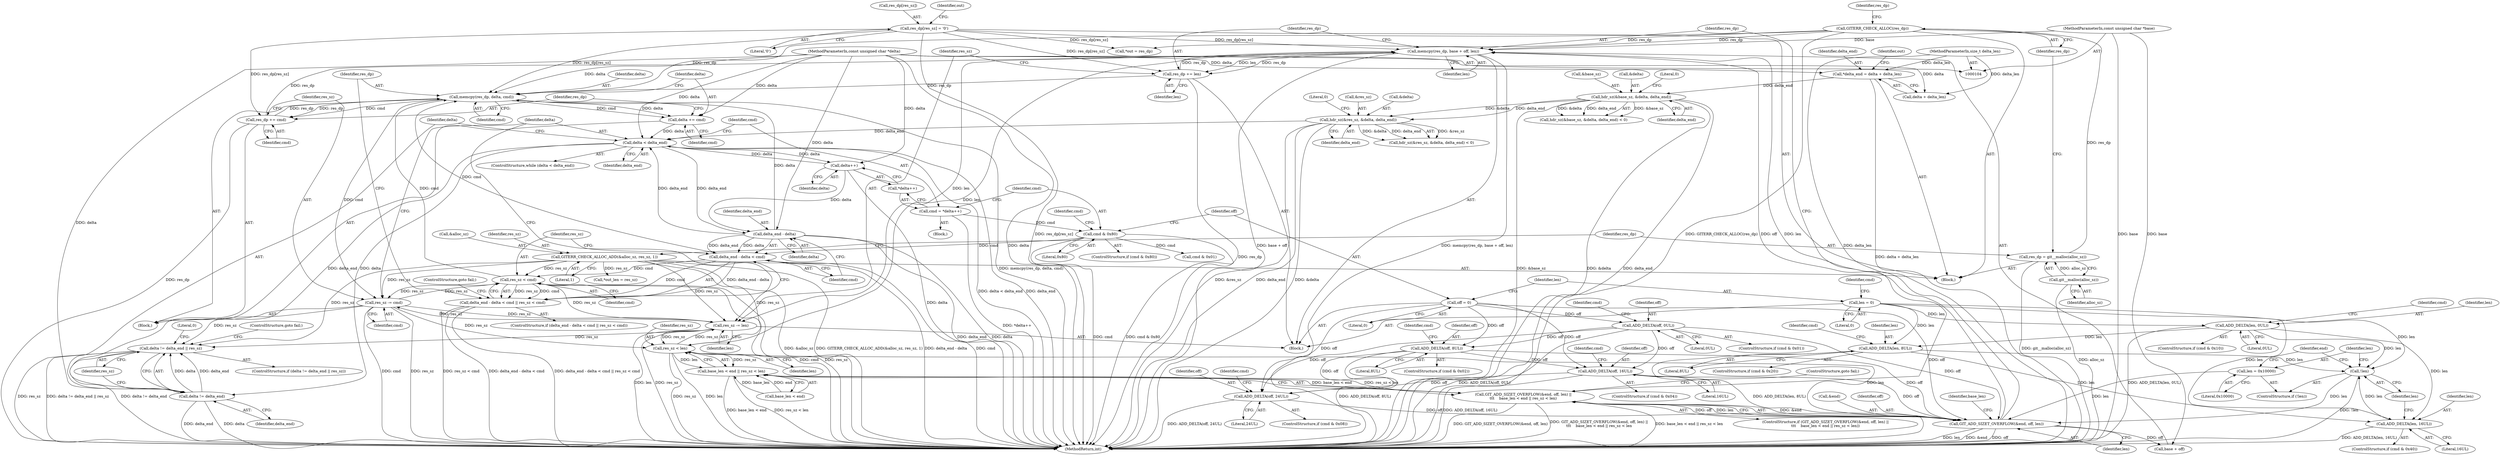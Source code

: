 digraph "0_libgit2_c1577110467b701dcbcf9439ac225ea851b47d22@API" {
"1000285" [label="(Call,memcpy(res_dp, base + off, len))"];
"1000177" [label="(Call,res_dp[res_sz] = '\0')"];
"1000291" [label="(Call,res_dp += len)"];
"1000285" [label="(Call,memcpy(res_dp, base + off, len))"];
"1000319" [label="(Call,res_dp += cmd)"];
"1000312" [label="(Call,memcpy(res_dp, delta, cmd))"];
"1000175" [label="(Call,GITERR_CHECK_ALLOC(res_dp))"];
"1000171" [label="(Call,res_dp = git__malloc(alloc_sz))"];
"1000173" [label="(Call,git__malloc(alloc_sz))"];
"1000304" [label="(Call,delta_end - delta)"];
"1000191" [label="(Call,delta < delta_end)"];
"1000199" [label="(Call,delta++)"];
"1000109" [label="(MethodParameterIn,const unsigned char *delta)"];
"1000316" [label="(Call,delta += cmd)"];
"1000152" [label="(Call,hdr_sz(&res_sz, &delta, delta_end))"];
"1000133" [label="(Call,hdr_sz(&base_sz, &delta, delta_end))"];
"1000113" [label="(Call,*delta_end = delta + delta_len)"];
"1000110" [label="(MethodParameterIn,size_t delta_len)"];
"1000308" [label="(Call,res_sz < cmd)"];
"1000294" [label="(Call,res_sz -= len)"];
"1000281" [label="(Call,res_sz < len)"];
"1000322" [label="(Call,res_sz -= cmd)"];
"1000166" [label="(Call,GITERR_CHECK_ALLOC_ADD(&alloc_sz, res_sz, 1))"];
"1000272" [label="(Call,GIT_ADD_SIZET_OVERFLOW(&end, off, len))"];
"1000226" [label="(Call,ADD_DELTA(off, 8UL))"];
"1000207" [label="(Call,off = 0)"];
"1000219" [label="(Call,ADD_DELTA(off, 0UL))"];
"1000240" [label="(Call,ADD_DELTA(off, 24UL))"];
"1000233" [label="(Call,ADD_DELTA(off, 16UL))"];
"1000267" [label="(Call,len = 0x10000)"];
"1000265" [label="(Call,!len)"];
"1000247" [label="(Call,ADD_DELTA(len, 0UL))"];
"1000211" [label="(Call,len = 0)"];
"1000254" [label="(Call,ADD_DELTA(len, 8UL))"];
"1000261" [label="(Call,ADD_DELTA(len, 16UL))"];
"1000303" [label="(Call,delta_end - delta < cmd)"];
"1000202" [label="(Call,cmd & 0x80)"];
"1000196" [label="(Call,cmd = *delta++)"];
"1000107" [label="(MethodParameterIn,const unsigned char *base)"];
"1000277" [label="(Call,base_len < end || res_sz < len)"];
"1000271" [label="(Call,GIT_ADD_SIZET_OVERFLOW(&end, off, len) ||\n\t\t\t    base_len < end || res_sz < len)"];
"1000302" [label="(Call,delta_end - delta < cmd || res_sz < cmd)"];
"1000330" [label="(Call,delta != delta_end)"];
"1000329" [label="(Call,delta != delta_end || res_sz)"];
"1000227" [label="(Identifier,off)"];
"1000171" [label="(Call,res_dp = git__malloc(alloc_sz))"];
"1000307" [label="(Identifier,cmd)"];
"1000193" [label="(Identifier,delta_end)"];
"1000202" [label="(Call,cmd & 0x80)"];
"1000324" [label="(Identifier,cmd)"];
"1000287" [label="(Call,base + off)"];
"1000295" [label="(Identifier,res_sz)"];
"1000277" [label="(Call,base_len < end || res_sz < len)"];
"1000184" [label="(Identifier,out)"];
"1000330" [label="(Call,delta != delta_end)"];
"1000233" [label="(Call,ADD_DELTA(off, 16UL))"];
"1000152" [label="(Call,hdr_sz(&res_sz, &delta, delta_end))"];
"1000302" [label="(Call,delta_end - delta < cmd || res_sz < cmd)"];
"1000254" [label="(Call,ADD_DELTA(len, 8UL))"];
"1000355" [label="(MethodReturn,int)"];
"1000269" [label="(Literal,0x10000)"];
"1000300" [label="(Block,)"];
"1000212" [label="(Identifier,len)"];
"1000157" [label="(Identifier,delta_end)"];
"1000296" [label="(Identifier,len)"];
"1000243" [label="(ControlStructure,if (cmd & 0x10))"];
"1000194" [label="(Block,)"];
"1000139" [label="(Literal,0)"];
"1000242" [label="(Literal,24UL)"];
"1000272" [label="(Call,GIT_ADD_SIZET_OVERFLOW(&end, off, len))"];
"1000262" [label="(Identifier,len)"];
"1000255" [label="(Identifier,len)"];
"1000186" [label="(Call,*out_len = res_sz)"];
"1000336" [label="(Literal,0)"];
"1000221" [label="(Literal,0UL)"];
"1000200" [label="(Identifier,delta)"];
"1000267" [label="(Call,len = 0x10000)"];
"1000301" [label="(ControlStructure,if (delta_end - delta < cmd || res_sz < cmd))"];
"1000328" [label="(ControlStructure,if (delta != delta_end || res_sz))"];
"1000138" [label="(Identifier,delta_end)"];
"1000314" [label="(Identifier,delta)"];
"1000321" [label="(Identifier,cmd)"];
"1000172" [label="(Identifier,res_dp)"];
"1000215" [label="(ControlStructure,if (cmd & 0x01))"];
"1000203" [label="(Identifier,cmd)"];
"1000281" [label="(Call,res_sz < len)"];
"1000320" [label="(Identifier,res_dp)"];
"1000181" [label="(Literal,'\0')"];
"1000274" [label="(Identifier,end)"];
"1000217" [label="(Identifier,cmd)"];
"1000174" [label="(Identifier,alloc_sz)"];
"1000248" [label="(Identifier,len)"];
"1000204" [label="(Literal,0x80)"];
"1000234" [label="(Identifier,off)"];
"1000124" [label="(Identifier,out)"];
"1000318" [label="(Identifier,cmd)"];
"1000261" [label="(Call,ADD_DELTA(len, 16UL))"];
"1000176" [label="(Identifier,res_dp)"];
"1000273" [label="(Call,&end)"];
"1000268" [label="(Identifier,len)"];
"1000198" [label="(Call,*delta++)"];
"1000213" [label="(Literal,0)"];
"1000323" [label="(Identifier,res_sz)"];
"1000306" [label="(Identifier,delta)"];
"1000224" [label="(Identifier,cmd)"];
"1000241" [label="(Identifier,off)"];
"1000175" [label="(Call,GITERR_CHECK_ALLOC(res_dp))"];
"1000178" [label="(Call,res_dp[res_sz])"];
"1000311" [label="(ControlStructure,goto fail;)"];
"1000304" [label="(Call,delta_end - delta)"];
"1000292" [label="(Identifier,res_dp)"];
"1000266" [label="(Identifier,len)"];
"1000275" [label="(Identifier,off)"];
"1000228" [label="(Literal,8UL)"];
"1000270" [label="(ControlStructure,if (GIT_ADD_SIZET_OVERFLOW(&end, off, len) ||\n\t\t\t    base_len < end || res_sz < len))"];
"1000170" [label="(Literal,1)"];
"1000284" [label="(ControlStructure,goto fail;)"];
"1000115" [label="(Call,delta + delta_len)"];
"1000286" [label="(Identifier,res_dp)"];
"1000331" [label="(Identifier,delta)"];
"1000166" [label="(Call,GITERR_CHECK_ALLOC_ADD(&alloc_sz, res_sz, 1))"];
"1000173" [label="(Call,git__malloc(alloc_sz))"];
"1000222" [label="(ControlStructure,if (cmd & 0x02))"];
"1000299" [label="(Identifier,cmd)"];
"1000113" [label="(Call,*delta_end = delta + delta_len)"];
"1000134" [label="(Call,&base_sz)"];
"1000259" [label="(Identifier,cmd)"];
"1000322" [label="(Call,res_sz -= cmd)"];
"1000315" [label="(Identifier,cmd)"];
"1000169" [label="(Identifier,res_sz)"];
"1000240" [label="(Call,ADD_DELTA(off, 24UL))"];
"1000236" [label="(ControlStructure,if (cmd & 0x08))"];
"1000235" [label="(Literal,16UL)"];
"1000290" [label="(Identifier,len)"];
"1000196" [label="(Call,cmd = *delta++)"];
"1000334" [label="(ControlStructure,goto fail;)"];
"1000309" [label="(Identifier,res_sz)"];
"1000109" [label="(MethodParameterIn,const unsigned char *delta)"];
"1000316" [label="(Call,delta += cmd)"];
"1000283" [label="(Identifier,len)"];
"1000265" [label="(Call,!len)"];
"1000252" [label="(Identifier,cmd)"];
"1000305" [label="(Identifier,delta_end)"];
"1000151" [label="(Call,hdr_sz(&res_sz, &delta, delta_end) < 0)"];
"1000153" [label="(Call,&res_sz)"];
"1000303" [label="(Call,delta_end - delta < cmd)"];
"1000219" [label="(Call,ADD_DELTA(off, 0UL))"];
"1000294" [label="(Call,res_sz -= len)"];
"1000229" [label="(ControlStructure,if (cmd & 0x04))"];
"1000332" [label="(Identifier,delta_end)"];
"1000177" [label="(Call,res_dp[res_sz] = '\0')"];
"1000192" [label="(Identifier,delta)"];
"1000231" [label="(Identifier,cmd)"];
"1000182" [label="(Call,*out = res_dp)"];
"1000257" [label="(ControlStructure,if (cmd & 0x40))"];
"1000245" [label="(Identifier,cmd)"];
"1000249" [label="(Literal,0UL)"];
"1000132" [label="(Call,hdr_sz(&base_sz, &delta, delta_end) < 0)"];
"1000278" [label="(Call,base_len < end)"];
"1000179" [label="(Identifier,res_dp)"];
"1000279" [label="(Identifier,base_len)"];
"1000256" [label="(Literal,8UL)"];
"1000271" [label="(Call,GIT_ADD_SIZET_OVERFLOW(&end, off, len) ||\n\t\t\t    base_len < end || res_sz < len)"];
"1000111" [label="(Block,)"];
"1000226" [label="(Call,ADD_DELTA(off, 8UL))"];
"1000209" [label="(Literal,0)"];
"1000205" [label="(Block,)"];
"1000285" [label="(Call,memcpy(res_dp, base + off, len))"];
"1000207" [label="(Call,off = 0)"];
"1000312" [label="(Call,memcpy(res_dp, delta, cmd))"];
"1000238" [label="(Identifier,cmd)"];
"1000250" [label="(ControlStructure,if (cmd & 0x20))"];
"1000308" [label="(Call,res_sz < cmd)"];
"1000211" [label="(Call,len = 0)"];
"1000201" [label="(ControlStructure,if (cmd & 0x80))"];
"1000167" [label="(Call,&alloc_sz)"];
"1000291" [label="(Call,res_dp += len)"];
"1000317" [label="(Identifier,delta)"];
"1000329" [label="(Call,delta != delta_end || res_sz)"];
"1000197" [label="(Identifier,cmd)"];
"1000208" [label="(Identifier,off)"];
"1000276" [label="(Identifier,len)"];
"1000282" [label="(Identifier,res_sz)"];
"1000216" [label="(Call,cmd & 0x01)"];
"1000114" [label="(Identifier,delta_end)"];
"1000107" [label="(MethodParameterIn,const unsigned char *base)"];
"1000264" [label="(ControlStructure,if (!len))"];
"1000313" [label="(Identifier,res_dp)"];
"1000190" [label="(ControlStructure,while (delta < delta_end))"];
"1000136" [label="(Call,&delta)"];
"1000310" [label="(Identifier,cmd)"];
"1000191" [label="(Call,delta < delta_end)"];
"1000293" [label="(Identifier,len)"];
"1000247" [label="(Call,ADD_DELTA(len, 0UL))"];
"1000155" [label="(Call,&delta)"];
"1000319" [label="(Call,res_dp += cmd)"];
"1000158" [label="(Literal,0)"];
"1000133" [label="(Call,hdr_sz(&base_sz, &delta, delta_end))"];
"1000199" [label="(Call,delta++)"];
"1000220" [label="(Identifier,off)"];
"1000263" [label="(Literal,16UL)"];
"1000333" [label="(Identifier,res_sz)"];
"1000110" [label="(MethodParameterIn,size_t delta_len)"];
"1000285" -> "1000205"  [label="AST: "];
"1000285" -> "1000290"  [label="CFG: "];
"1000286" -> "1000285"  [label="AST: "];
"1000287" -> "1000285"  [label="AST: "];
"1000290" -> "1000285"  [label="AST: "];
"1000292" -> "1000285"  [label="CFG: "];
"1000285" -> "1000355"  [label="DDG: memcpy(res_dp, base + off, len)"];
"1000285" -> "1000355"  [label="DDG: base + off"];
"1000177" -> "1000285"  [label="DDG: res_dp[res_sz]"];
"1000291" -> "1000285"  [label="DDG: res_dp"];
"1000319" -> "1000285"  [label="DDG: res_dp"];
"1000175" -> "1000285"  [label="DDG: res_dp"];
"1000107" -> "1000285"  [label="DDG: base"];
"1000272" -> "1000285"  [label="DDG: off"];
"1000272" -> "1000285"  [label="DDG: len"];
"1000281" -> "1000285"  [label="DDG: len"];
"1000285" -> "1000291"  [label="DDG: len"];
"1000285" -> "1000291"  [label="DDG: res_dp"];
"1000285" -> "1000294"  [label="DDG: len"];
"1000177" -> "1000111"  [label="AST: "];
"1000177" -> "1000181"  [label="CFG: "];
"1000178" -> "1000177"  [label="AST: "];
"1000181" -> "1000177"  [label="AST: "];
"1000184" -> "1000177"  [label="CFG: "];
"1000177" -> "1000355"  [label="DDG: res_dp[res_sz]"];
"1000177" -> "1000182"  [label="DDG: res_dp[res_sz]"];
"1000177" -> "1000291"  [label="DDG: res_dp[res_sz]"];
"1000177" -> "1000312"  [label="DDG: res_dp[res_sz]"];
"1000177" -> "1000319"  [label="DDG: res_dp[res_sz]"];
"1000291" -> "1000205"  [label="AST: "];
"1000291" -> "1000293"  [label="CFG: "];
"1000292" -> "1000291"  [label="AST: "];
"1000293" -> "1000291"  [label="AST: "];
"1000295" -> "1000291"  [label="CFG: "];
"1000291" -> "1000355"  [label="DDG: res_dp"];
"1000291" -> "1000312"  [label="DDG: res_dp"];
"1000319" -> "1000300"  [label="AST: "];
"1000319" -> "1000321"  [label="CFG: "];
"1000320" -> "1000319"  [label="AST: "];
"1000321" -> "1000319"  [label="AST: "];
"1000323" -> "1000319"  [label="CFG: "];
"1000319" -> "1000355"  [label="DDG: res_dp"];
"1000319" -> "1000312"  [label="DDG: res_dp"];
"1000312" -> "1000319"  [label="DDG: cmd"];
"1000312" -> "1000319"  [label="DDG: res_dp"];
"1000312" -> "1000300"  [label="AST: "];
"1000312" -> "1000315"  [label="CFG: "];
"1000313" -> "1000312"  [label="AST: "];
"1000314" -> "1000312"  [label="AST: "];
"1000315" -> "1000312"  [label="AST: "];
"1000317" -> "1000312"  [label="CFG: "];
"1000312" -> "1000355"  [label="DDG: memcpy(res_dp, delta, cmd)"];
"1000175" -> "1000312"  [label="DDG: res_dp"];
"1000304" -> "1000312"  [label="DDG: delta"];
"1000109" -> "1000312"  [label="DDG: delta"];
"1000308" -> "1000312"  [label="DDG: cmd"];
"1000303" -> "1000312"  [label="DDG: cmd"];
"1000312" -> "1000316"  [label="DDG: cmd"];
"1000312" -> "1000316"  [label="DDG: delta"];
"1000312" -> "1000322"  [label="DDG: cmd"];
"1000175" -> "1000111"  [label="AST: "];
"1000175" -> "1000176"  [label="CFG: "];
"1000176" -> "1000175"  [label="AST: "];
"1000179" -> "1000175"  [label="CFG: "];
"1000175" -> "1000355"  [label="DDG: GITERR_CHECK_ALLOC(res_dp)"];
"1000171" -> "1000175"  [label="DDG: res_dp"];
"1000175" -> "1000182"  [label="DDG: res_dp"];
"1000171" -> "1000111"  [label="AST: "];
"1000171" -> "1000173"  [label="CFG: "];
"1000172" -> "1000171"  [label="AST: "];
"1000173" -> "1000171"  [label="AST: "];
"1000176" -> "1000171"  [label="CFG: "];
"1000171" -> "1000355"  [label="DDG: git__malloc(alloc_sz)"];
"1000173" -> "1000171"  [label="DDG: alloc_sz"];
"1000173" -> "1000174"  [label="CFG: "];
"1000174" -> "1000173"  [label="AST: "];
"1000173" -> "1000355"  [label="DDG: alloc_sz"];
"1000304" -> "1000303"  [label="AST: "];
"1000304" -> "1000306"  [label="CFG: "];
"1000305" -> "1000304"  [label="AST: "];
"1000306" -> "1000304"  [label="AST: "];
"1000307" -> "1000304"  [label="CFG: "];
"1000304" -> "1000355"  [label="DDG: delta_end"];
"1000304" -> "1000355"  [label="DDG: delta"];
"1000304" -> "1000191"  [label="DDG: delta_end"];
"1000304" -> "1000303"  [label="DDG: delta_end"];
"1000304" -> "1000303"  [label="DDG: delta"];
"1000191" -> "1000304"  [label="DDG: delta_end"];
"1000199" -> "1000304"  [label="DDG: delta"];
"1000109" -> "1000304"  [label="DDG: delta"];
"1000191" -> "1000190"  [label="AST: "];
"1000191" -> "1000193"  [label="CFG: "];
"1000192" -> "1000191"  [label="AST: "];
"1000193" -> "1000191"  [label="AST: "];
"1000197" -> "1000191"  [label="CFG: "];
"1000331" -> "1000191"  [label="CFG: "];
"1000191" -> "1000355"  [label="DDG: delta < delta_end"];
"1000191" -> "1000355"  [label="DDG: delta_end"];
"1000199" -> "1000191"  [label="DDG: delta"];
"1000316" -> "1000191"  [label="DDG: delta"];
"1000109" -> "1000191"  [label="DDG: delta"];
"1000152" -> "1000191"  [label="DDG: delta_end"];
"1000191" -> "1000199"  [label="DDG: delta"];
"1000191" -> "1000330"  [label="DDG: delta"];
"1000191" -> "1000330"  [label="DDG: delta_end"];
"1000199" -> "1000198"  [label="AST: "];
"1000199" -> "1000200"  [label="CFG: "];
"1000200" -> "1000199"  [label="AST: "];
"1000198" -> "1000199"  [label="CFG: "];
"1000199" -> "1000355"  [label="DDG: delta"];
"1000109" -> "1000199"  [label="DDG: delta"];
"1000109" -> "1000104"  [label="AST: "];
"1000109" -> "1000355"  [label="DDG: delta"];
"1000109" -> "1000113"  [label="DDG: delta"];
"1000109" -> "1000115"  [label="DDG: delta"];
"1000109" -> "1000316"  [label="DDG: delta"];
"1000109" -> "1000330"  [label="DDG: delta"];
"1000316" -> "1000300"  [label="AST: "];
"1000316" -> "1000318"  [label="CFG: "];
"1000317" -> "1000316"  [label="AST: "];
"1000318" -> "1000316"  [label="AST: "];
"1000320" -> "1000316"  [label="CFG: "];
"1000152" -> "1000151"  [label="AST: "];
"1000152" -> "1000157"  [label="CFG: "];
"1000153" -> "1000152"  [label="AST: "];
"1000155" -> "1000152"  [label="AST: "];
"1000157" -> "1000152"  [label="AST: "];
"1000158" -> "1000152"  [label="CFG: "];
"1000152" -> "1000355"  [label="DDG: delta_end"];
"1000152" -> "1000355"  [label="DDG: &delta"];
"1000152" -> "1000355"  [label="DDG: &res_sz"];
"1000152" -> "1000151"  [label="DDG: &res_sz"];
"1000152" -> "1000151"  [label="DDG: &delta"];
"1000152" -> "1000151"  [label="DDG: delta_end"];
"1000133" -> "1000152"  [label="DDG: &delta"];
"1000133" -> "1000152"  [label="DDG: delta_end"];
"1000133" -> "1000132"  [label="AST: "];
"1000133" -> "1000138"  [label="CFG: "];
"1000134" -> "1000133"  [label="AST: "];
"1000136" -> "1000133"  [label="AST: "];
"1000138" -> "1000133"  [label="AST: "];
"1000139" -> "1000133"  [label="CFG: "];
"1000133" -> "1000355"  [label="DDG: &base_sz"];
"1000133" -> "1000355"  [label="DDG: &delta"];
"1000133" -> "1000355"  [label="DDG: delta_end"];
"1000133" -> "1000132"  [label="DDG: &base_sz"];
"1000133" -> "1000132"  [label="DDG: &delta"];
"1000133" -> "1000132"  [label="DDG: delta_end"];
"1000113" -> "1000133"  [label="DDG: delta_end"];
"1000113" -> "1000111"  [label="AST: "];
"1000113" -> "1000115"  [label="CFG: "];
"1000114" -> "1000113"  [label="AST: "];
"1000115" -> "1000113"  [label="AST: "];
"1000124" -> "1000113"  [label="CFG: "];
"1000113" -> "1000355"  [label="DDG: delta + delta_len"];
"1000110" -> "1000113"  [label="DDG: delta_len"];
"1000110" -> "1000104"  [label="AST: "];
"1000110" -> "1000355"  [label="DDG: delta_len"];
"1000110" -> "1000115"  [label="DDG: delta_len"];
"1000308" -> "1000302"  [label="AST: "];
"1000308" -> "1000310"  [label="CFG: "];
"1000309" -> "1000308"  [label="AST: "];
"1000310" -> "1000308"  [label="AST: "];
"1000302" -> "1000308"  [label="CFG: "];
"1000308" -> "1000355"  [label="DDG: cmd"];
"1000308" -> "1000355"  [label="DDG: res_sz"];
"1000308" -> "1000302"  [label="DDG: res_sz"];
"1000308" -> "1000302"  [label="DDG: cmd"];
"1000294" -> "1000308"  [label="DDG: res_sz"];
"1000322" -> "1000308"  [label="DDG: res_sz"];
"1000166" -> "1000308"  [label="DDG: res_sz"];
"1000303" -> "1000308"  [label="DDG: cmd"];
"1000308" -> "1000322"  [label="DDG: res_sz"];
"1000294" -> "1000205"  [label="AST: "];
"1000294" -> "1000296"  [label="CFG: "];
"1000295" -> "1000294"  [label="AST: "];
"1000296" -> "1000294"  [label="AST: "];
"1000192" -> "1000294"  [label="CFG: "];
"1000294" -> "1000355"  [label="DDG: len"];
"1000294" -> "1000355"  [label="DDG: res_sz"];
"1000294" -> "1000281"  [label="DDG: res_sz"];
"1000281" -> "1000294"  [label="DDG: res_sz"];
"1000322" -> "1000294"  [label="DDG: res_sz"];
"1000166" -> "1000294"  [label="DDG: res_sz"];
"1000294" -> "1000322"  [label="DDG: res_sz"];
"1000294" -> "1000329"  [label="DDG: res_sz"];
"1000281" -> "1000277"  [label="AST: "];
"1000281" -> "1000283"  [label="CFG: "];
"1000282" -> "1000281"  [label="AST: "];
"1000283" -> "1000281"  [label="AST: "];
"1000277" -> "1000281"  [label="CFG: "];
"1000281" -> "1000355"  [label="DDG: res_sz"];
"1000281" -> "1000355"  [label="DDG: len"];
"1000281" -> "1000277"  [label="DDG: res_sz"];
"1000281" -> "1000277"  [label="DDG: len"];
"1000322" -> "1000281"  [label="DDG: res_sz"];
"1000166" -> "1000281"  [label="DDG: res_sz"];
"1000272" -> "1000281"  [label="DDG: len"];
"1000322" -> "1000300"  [label="AST: "];
"1000322" -> "1000324"  [label="CFG: "];
"1000323" -> "1000322"  [label="AST: "];
"1000324" -> "1000322"  [label="AST: "];
"1000192" -> "1000322"  [label="CFG: "];
"1000322" -> "1000355"  [label="DDG: cmd"];
"1000322" -> "1000355"  [label="DDG: res_sz"];
"1000166" -> "1000322"  [label="DDG: res_sz"];
"1000322" -> "1000329"  [label="DDG: res_sz"];
"1000166" -> "1000111"  [label="AST: "];
"1000166" -> "1000170"  [label="CFG: "];
"1000167" -> "1000166"  [label="AST: "];
"1000169" -> "1000166"  [label="AST: "];
"1000170" -> "1000166"  [label="AST: "];
"1000172" -> "1000166"  [label="CFG: "];
"1000166" -> "1000355"  [label="DDG: GITERR_CHECK_ALLOC_ADD(&alloc_sz, res_sz, 1)"];
"1000166" -> "1000355"  [label="DDG: &alloc_sz"];
"1000166" -> "1000186"  [label="DDG: res_sz"];
"1000166" -> "1000329"  [label="DDG: res_sz"];
"1000272" -> "1000271"  [label="AST: "];
"1000272" -> "1000276"  [label="CFG: "];
"1000273" -> "1000272"  [label="AST: "];
"1000275" -> "1000272"  [label="AST: "];
"1000276" -> "1000272"  [label="AST: "];
"1000279" -> "1000272"  [label="CFG: "];
"1000271" -> "1000272"  [label="CFG: "];
"1000272" -> "1000355"  [label="DDG: off"];
"1000272" -> "1000355"  [label="DDG: len"];
"1000272" -> "1000355"  [label="DDG: &end"];
"1000272" -> "1000271"  [label="DDG: &end"];
"1000272" -> "1000271"  [label="DDG: off"];
"1000272" -> "1000271"  [label="DDG: len"];
"1000226" -> "1000272"  [label="DDG: off"];
"1000207" -> "1000272"  [label="DDG: off"];
"1000240" -> "1000272"  [label="DDG: off"];
"1000233" -> "1000272"  [label="DDG: off"];
"1000219" -> "1000272"  [label="DDG: off"];
"1000267" -> "1000272"  [label="DDG: len"];
"1000265" -> "1000272"  [label="DDG: len"];
"1000272" -> "1000287"  [label="DDG: off"];
"1000226" -> "1000222"  [label="AST: "];
"1000226" -> "1000228"  [label="CFG: "];
"1000227" -> "1000226"  [label="AST: "];
"1000228" -> "1000226"  [label="AST: "];
"1000231" -> "1000226"  [label="CFG: "];
"1000226" -> "1000355"  [label="DDG: ADD_DELTA(off, 8UL)"];
"1000207" -> "1000226"  [label="DDG: off"];
"1000219" -> "1000226"  [label="DDG: off"];
"1000226" -> "1000233"  [label="DDG: off"];
"1000226" -> "1000240"  [label="DDG: off"];
"1000207" -> "1000205"  [label="AST: "];
"1000207" -> "1000209"  [label="CFG: "];
"1000208" -> "1000207"  [label="AST: "];
"1000209" -> "1000207"  [label="AST: "];
"1000212" -> "1000207"  [label="CFG: "];
"1000207" -> "1000219"  [label="DDG: off"];
"1000207" -> "1000233"  [label="DDG: off"];
"1000207" -> "1000240"  [label="DDG: off"];
"1000219" -> "1000215"  [label="AST: "];
"1000219" -> "1000221"  [label="CFG: "];
"1000220" -> "1000219"  [label="AST: "];
"1000221" -> "1000219"  [label="AST: "];
"1000224" -> "1000219"  [label="CFG: "];
"1000219" -> "1000355"  [label="DDG: ADD_DELTA(off, 0UL)"];
"1000219" -> "1000233"  [label="DDG: off"];
"1000219" -> "1000240"  [label="DDG: off"];
"1000240" -> "1000236"  [label="AST: "];
"1000240" -> "1000242"  [label="CFG: "];
"1000241" -> "1000240"  [label="AST: "];
"1000242" -> "1000240"  [label="AST: "];
"1000245" -> "1000240"  [label="CFG: "];
"1000240" -> "1000355"  [label="DDG: ADD_DELTA(off, 24UL)"];
"1000233" -> "1000240"  [label="DDG: off"];
"1000233" -> "1000229"  [label="AST: "];
"1000233" -> "1000235"  [label="CFG: "];
"1000234" -> "1000233"  [label="AST: "];
"1000235" -> "1000233"  [label="AST: "];
"1000238" -> "1000233"  [label="CFG: "];
"1000233" -> "1000355"  [label="DDG: ADD_DELTA(off, 16UL)"];
"1000267" -> "1000264"  [label="AST: "];
"1000267" -> "1000269"  [label="CFG: "];
"1000268" -> "1000267"  [label="AST: "];
"1000269" -> "1000267"  [label="AST: "];
"1000274" -> "1000267"  [label="CFG: "];
"1000265" -> "1000264"  [label="AST: "];
"1000265" -> "1000266"  [label="CFG: "];
"1000266" -> "1000265"  [label="AST: "];
"1000268" -> "1000265"  [label="CFG: "];
"1000274" -> "1000265"  [label="CFG: "];
"1000265" -> "1000355"  [label="DDG: !len"];
"1000247" -> "1000265"  [label="DDG: len"];
"1000254" -> "1000265"  [label="DDG: len"];
"1000211" -> "1000265"  [label="DDG: len"];
"1000261" -> "1000265"  [label="DDG: len"];
"1000247" -> "1000243"  [label="AST: "];
"1000247" -> "1000249"  [label="CFG: "];
"1000248" -> "1000247"  [label="AST: "];
"1000249" -> "1000247"  [label="AST: "];
"1000252" -> "1000247"  [label="CFG: "];
"1000247" -> "1000355"  [label="DDG: ADD_DELTA(len, 0UL)"];
"1000211" -> "1000247"  [label="DDG: len"];
"1000247" -> "1000254"  [label="DDG: len"];
"1000247" -> "1000261"  [label="DDG: len"];
"1000211" -> "1000205"  [label="AST: "];
"1000211" -> "1000213"  [label="CFG: "];
"1000212" -> "1000211"  [label="AST: "];
"1000213" -> "1000211"  [label="AST: "];
"1000217" -> "1000211"  [label="CFG: "];
"1000211" -> "1000254"  [label="DDG: len"];
"1000211" -> "1000261"  [label="DDG: len"];
"1000254" -> "1000250"  [label="AST: "];
"1000254" -> "1000256"  [label="CFG: "];
"1000255" -> "1000254"  [label="AST: "];
"1000256" -> "1000254"  [label="AST: "];
"1000259" -> "1000254"  [label="CFG: "];
"1000254" -> "1000355"  [label="DDG: ADD_DELTA(len, 8UL)"];
"1000254" -> "1000261"  [label="DDG: len"];
"1000261" -> "1000257"  [label="AST: "];
"1000261" -> "1000263"  [label="CFG: "];
"1000262" -> "1000261"  [label="AST: "];
"1000263" -> "1000261"  [label="AST: "];
"1000266" -> "1000261"  [label="CFG: "];
"1000261" -> "1000355"  [label="DDG: ADD_DELTA(len, 16UL)"];
"1000303" -> "1000302"  [label="AST: "];
"1000303" -> "1000307"  [label="CFG: "];
"1000307" -> "1000303"  [label="AST: "];
"1000309" -> "1000303"  [label="CFG: "];
"1000302" -> "1000303"  [label="CFG: "];
"1000303" -> "1000355"  [label="DDG: delta_end - delta"];
"1000303" -> "1000355"  [label="DDG: cmd"];
"1000303" -> "1000302"  [label="DDG: delta_end - delta"];
"1000303" -> "1000302"  [label="DDG: cmd"];
"1000202" -> "1000303"  [label="DDG: cmd"];
"1000202" -> "1000201"  [label="AST: "];
"1000202" -> "1000204"  [label="CFG: "];
"1000203" -> "1000202"  [label="AST: "];
"1000204" -> "1000202"  [label="AST: "];
"1000208" -> "1000202"  [label="CFG: "];
"1000299" -> "1000202"  [label="CFG: "];
"1000202" -> "1000355"  [label="DDG: cmd"];
"1000202" -> "1000355"  [label="DDG: cmd & 0x80"];
"1000196" -> "1000202"  [label="DDG: cmd"];
"1000202" -> "1000216"  [label="DDG: cmd"];
"1000196" -> "1000194"  [label="AST: "];
"1000196" -> "1000198"  [label="CFG: "];
"1000197" -> "1000196"  [label="AST: "];
"1000198" -> "1000196"  [label="AST: "];
"1000203" -> "1000196"  [label="CFG: "];
"1000196" -> "1000355"  [label="DDG: *delta++"];
"1000107" -> "1000104"  [label="AST: "];
"1000107" -> "1000355"  [label="DDG: base"];
"1000107" -> "1000287"  [label="DDG: base"];
"1000277" -> "1000271"  [label="AST: "];
"1000277" -> "1000278"  [label="CFG: "];
"1000278" -> "1000277"  [label="AST: "];
"1000271" -> "1000277"  [label="CFG: "];
"1000277" -> "1000355"  [label="DDG: base_len < end"];
"1000277" -> "1000355"  [label="DDG: res_sz < len"];
"1000277" -> "1000271"  [label="DDG: base_len < end"];
"1000277" -> "1000271"  [label="DDG: res_sz < len"];
"1000278" -> "1000277"  [label="DDG: base_len"];
"1000278" -> "1000277"  [label="DDG: end"];
"1000271" -> "1000270"  [label="AST: "];
"1000284" -> "1000271"  [label="CFG: "];
"1000286" -> "1000271"  [label="CFG: "];
"1000271" -> "1000355"  [label="DDG: base_len < end || res_sz < len"];
"1000271" -> "1000355"  [label="DDG: GIT_ADD_SIZET_OVERFLOW(&end, off, len)"];
"1000271" -> "1000355"  [label="DDG: GIT_ADD_SIZET_OVERFLOW(&end, off, len) ||\n\t\t\t    base_len < end || res_sz < len"];
"1000302" -> "1000301"  [label="AST: "];
"1000311" -> "1000302"  [label="CFG: "];
"1000313" -> "1000302"  [label="CFG: "];
"1000302" -> "1000355"  [label="DDG: delta_end - delta < cmd"];
"1000302" -> "1000355"  [label="DDG: delta_end - delta < cmd || res_sz < cmd"];
"1000302" -> "1000355"  [label="DDG: res_sz < cmd"];
"1000330" -> "1000329"  [label="AST: "];
"1000330" -> "1000332"  [label="CFG: "];
"1000331" -> "1000330"  [label="AST: "];
"1000332" -> "1000330"  [label="AST: "];
"1000333" -> "1000330"  [label="CFG: "];
"1000329" -> "1000330"  [label="CFG: "];
"1000330" -> "1000355"  [label="DDG: delta"];
"1000330" -> "1000355"  [label="DDG: delta_end"];
"1000330" -> "1000329"  [label="DDG: delta"];
"1000330" -> "1000329"  [label="DDG: delta_end"];
"1000329" -> "1000328"  [label="AST: "];
"1000329" -> "1000333"  [label="CFG: "];
"1000333" -> "1000329"  [label="AST: "];
"1000334" -> "1000329"  [label="CFG: "];
"1000336" -> "1000329"  [label="CFG: "];
"1000329" -> "1000355"  [label="DDG: res_sz"];
"1000329" -> "1000355"  [label="DDG: delta != delta_end || res_sz"];
"1000329" -> "1000355"  [label="DDG: delta != delta_end"];
}

